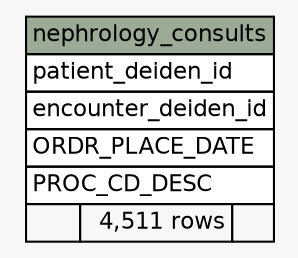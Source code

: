 // dot 2.38.0 on Linux 4.15.0-34-generic
// SchemaSpy rev 590
digraph "nephrology_consults" {
  graph [
    rankdir="RL"
    bgcolor="#f7f7f7"
    nodesep="0.18"
    ranksep="0.46"
    fontname="Helvetica"
    fontsize="11"
  ];
  node [
    fontname="Helvetica"
    fontsize="11"
    shape="plaintext"
  ];
  edge [
    arrowsize="0.8"
  ];
  "nephrology_consults" [
    label=<
    <TABLE BORDER="0" CELLBORDER="1" CELLSPACING="0" BGCOLOR="#ffffff">
      <TR><TD COLSPAN="3" BGCOLOR="#9bab96" ALIGN="CENTER">nephrology_consults</TD></TR>
      <TR><TD PORT="patient_deiden_id" COLSPAN="3" ALIGN="LEFT">patient_deiden_id</TD></TR>
      <TR><TD PORT="encounter_deiden_id" COLSPAN="3" ALIGN="LEFT">encounter_deiden_id</TD></TR>
      <TR><TD PORT="ORDR_PLACE_DATE" COLSPAN="3" ALIGN="LEFT">ORDR_PLACE_DATE</TD></TR>
      <TR><TD PORT="PROC_CD_DESC" COLSPAN="3" ALIGN="LEFT">PROC_CD_DESC</TD></TR>
      <TR><TD ALIGN="LEFT" BGCOLOR="#f7f7f7">  </TD><TD ALIGN="RIGHT" BGCOLOR="#f7f7f7">4,511 rows</TD><TD ALIGN="RIGHT" BGCOLOR="#f7f7f7">  </TD></TR>
    </TABLE>>
    URL="tables/nephrology_consults.html"
    tooltip="nephrology_consults"
  ];
}
